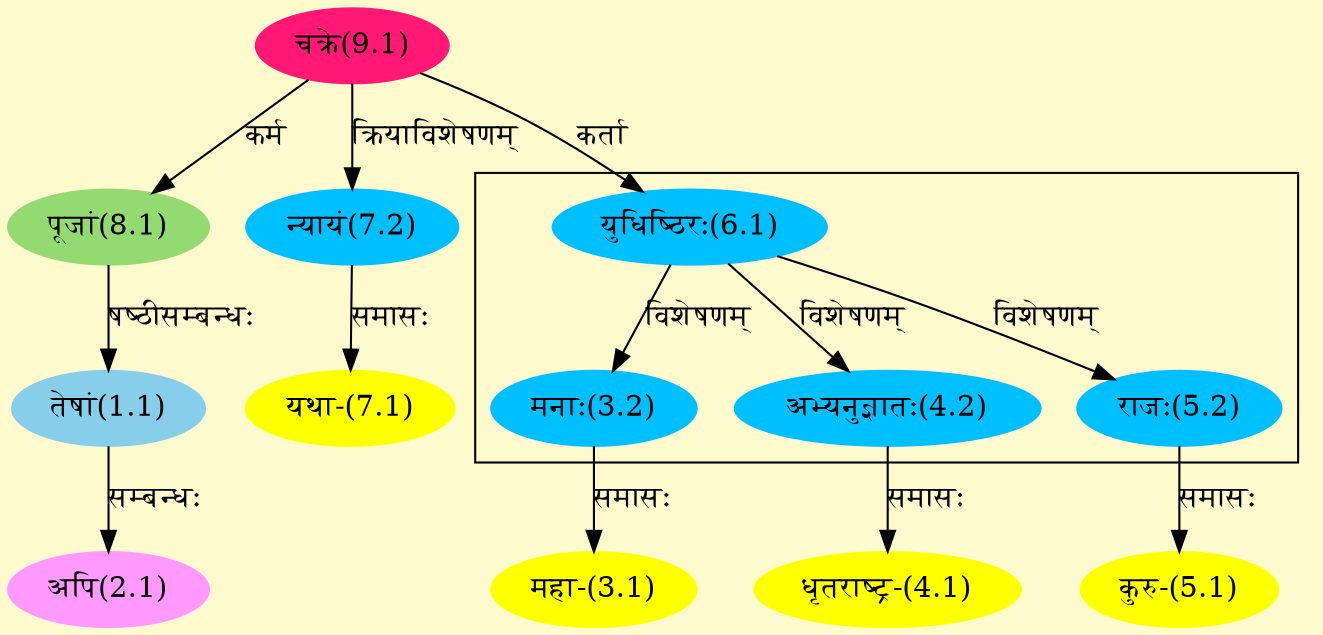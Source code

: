 digraph G{
rankdir=BT;
 compound=true;
 bgcolor="lemonchiffon1";

subgraph cluster_1{
Node3_2 [style=filled, color="#00BFFF" label = "मनाः(3.2)"]
Node6_1 [style=filled, color="#00BFFF" label = "युधिष्ठिरः(6.1)"]
Node4_2 [style=filled, color="#00BFFF" label = "अभ्यनुज्ञातः(4.2)"]
Node5_2 [style=filled, color="#00BFFF" label = "राजः(5.2)"]

}
Node1_1 [style=filled, color="#87CEEB" label = "तेषां(1.1)"]
Node8_1 [style=filled, color="#93DB70" label = "पूजां(8.1)"]
Node2_1 [style=filled, color="#FF99FF" label = "अपि(2.1)"]
Node3_1 [style=filled, color="#FFFF00" label = "महा-(3.1)"]
Node3_2 [style=filled, color="#00BFFF" label = "मनाः(3.2)"]
Node4_1 [style=filled, color="#FFFF00" label = "धृतराष्ट्र-(4.1)"]
Node4_2 [style=filled, color="#00BFFF" label = "अभ्यनुज्ञातः(4.2)"]
Node5_1 [style=filled, color="#FFFF00" label = "कुरु-(5.1)"]
Node5_2 [style=filled, color="#00BFFF" label = "राजः(5.2)"]
Node6_1 [style=filled, color="#00BFFF" label = "युधिष्ठिरः(6.1)"]
Node9_1 [style=filled, color="#FF1975" label = "चक्रे(9.1)"]
Node7_1 [style=filled, color="#FFFF00" label = "यथा-(7.1)"]
Node7_2 [style=filled, color="#00BFFF" label = "न्यायं(7.2)"]
/* Start of Relations section */

Node1_1 -> Node8_1 [  label="षष्ठीसम्बन्धः"  dir="back" ]
Node2_1 -> Node1_1 [  label="सम्बन्धः"  dir="back" ]
Node3_1 -> Node3_2 [  label="समासः"  dir="back" ]
Node3_2 -> Node6_1 [  label="विशेषणम्"  dir="back" ]
Node4_1 -> Node4_2 [  label="समासः"  dir="back" ]
Node4_2 -> Node6_1 [  label="विशेषणम्"  dir="back" ]
Node5_1 -> Node5_2 [  label="समासः"  dir="back" ]
Node5_2 -> Node6_1 [  label="विशेषणम्"  dir="back" ]
Node6_1 -> Node9_1 [  label="कर्ता"  dir="back" ]
Node7_1 -> Node7_2 [  label="समासः"  dir="back" ]
Node7_2 -> Node9_1 [  label="क्रियाविशेषणम्"  dir="back" ]
Node8_1 -> Node9_1 [  label="कर्म"  dir="back" ]
}
